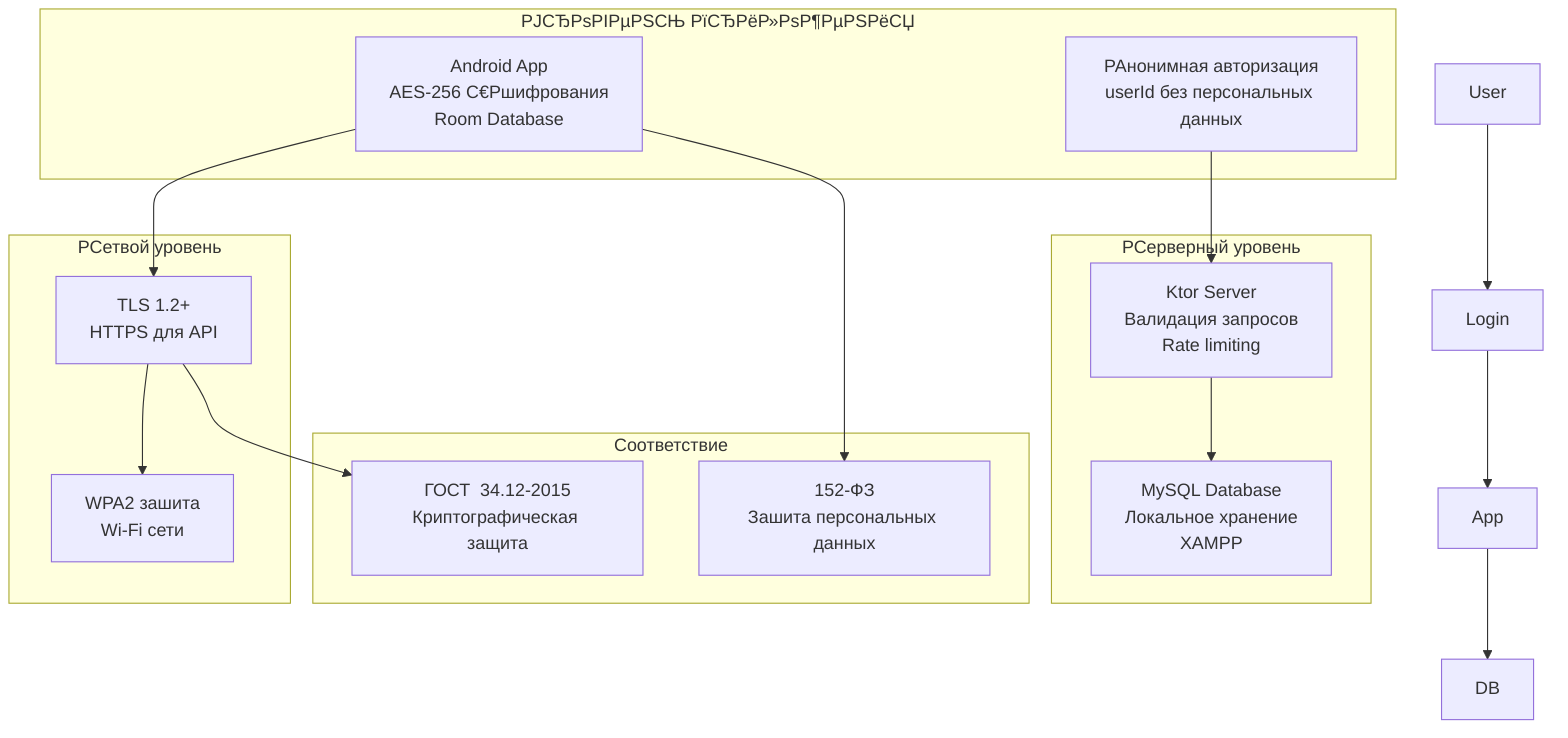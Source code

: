 ﻿flowchart TD
  User --> Login
  Login --> App
  App --> DB

  subgraph "РЈСЂРѕРІРµРЅСЊ РїСЂРёР»РѕР¶РµРЅРёСЏ"
    A["Android App\nAES-256 С€Ршифрования\nRoom Database"]
    B["РАнонимная авторизация\nuserId без персональных данных"]
  end
  subgraph "РСетвой уровень"
    C["TLS 1.2+\nHTTPS для API"]
    D["WPA2 зашита\nWi-Fi сети"]
  end
  subgraph "РСерверный уровень"
    E["Ktor Server\nВалидация запросов\nRate limiting"]
    F["MySQL Database\nЛокальное хранение\nXAMPP"]
  end
  subgraph "Соответствие"
    G["152-ФЗ\nЗашита персональных данных"]
    H["ГОСТ  34.12-2015\nКриптографическая защита"]
  end
  A --> C
  B --> E
  C --> D
  E --> F
  A --> G
  C --> H